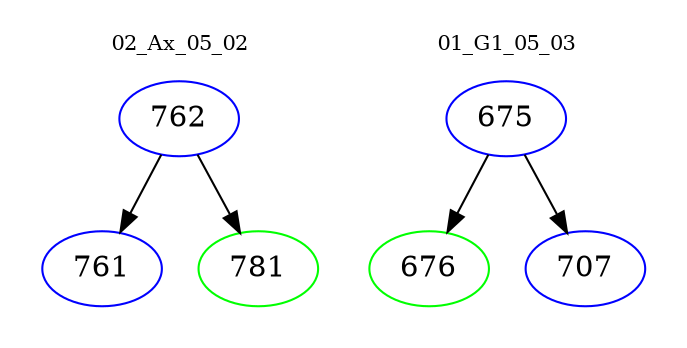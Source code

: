 digraph{
subgraph cluster_0 {
color = white
label = "02_Ax_05_02";
fontsize=10;
T0_762 [label="762", color="blue"]
T0_762 -> T0_761 [color="black"]
T0_761 [label="761", color="blue"]
T0_762 -> T0_781 [color="black"]
T0_781 [label="781", color="green"]
}
subgraph cluster_1 {
color = white
label = "01_G1_05_03";
fontsize=10;
T1_675 [label="675", color="blue"]
T1_675 -> T1_676 [color="black"]
T1_676 [label="676", color="green"]
T1_675 -> T1_707 [color="black"]
T1_707 [label="707", color="blue"]
}
}
